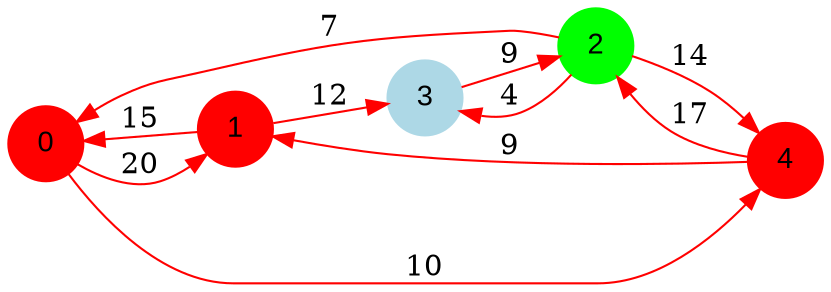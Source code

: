 digraph graphe {
rankdir = LR;
edge [color=red];
0 [fontname="Arial", shape = circle, color=red, style=filled];
1 [fontname="Arial", shape = circle, color=red, style=filled];
2 [fontname="Arial", shape = circle, color=green, style=filled];
3 [fontname="Arial", shape = circle, color=lightblue, style=filled];
4 [fontname="Arial", shape = circle, color=red, style=filled];
	0 -> 1 [label = "20"];
	0 -> 4 [label = "10"];
	1 -> 0 [label = "15"];
	1 -> 3 [label = "12"];
	2 -> 0 [label = "7"];
	2 -> 3 [label = "4"];
	2 -> 4 [label = "14"];
	3 -> 2 [label = "9"];
	4 -> 1 [label = "9"];
	4 -> 2 [label = "17"];
}